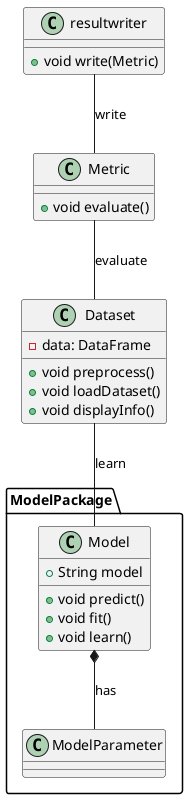 @startuml

package ModelPackage {
    class ModelParameter {

    }
    class Model {
        +String model
        +void predict()
        +void fit()
        +void learn()
    }
}

class Metric {
    +void evaluate()
}

class resultwriter {
    +void write(Metric)
}

class Dataset {
    -data: DataFrame
    +void preprocess()
    +void loadDataset()
    +void displayInfo()
}


Dataset -- Model : learn
Model *-- ModelParameter : has
Metric -- Dataset : evaluate
resultwriter -- Metric : write

@enduml
